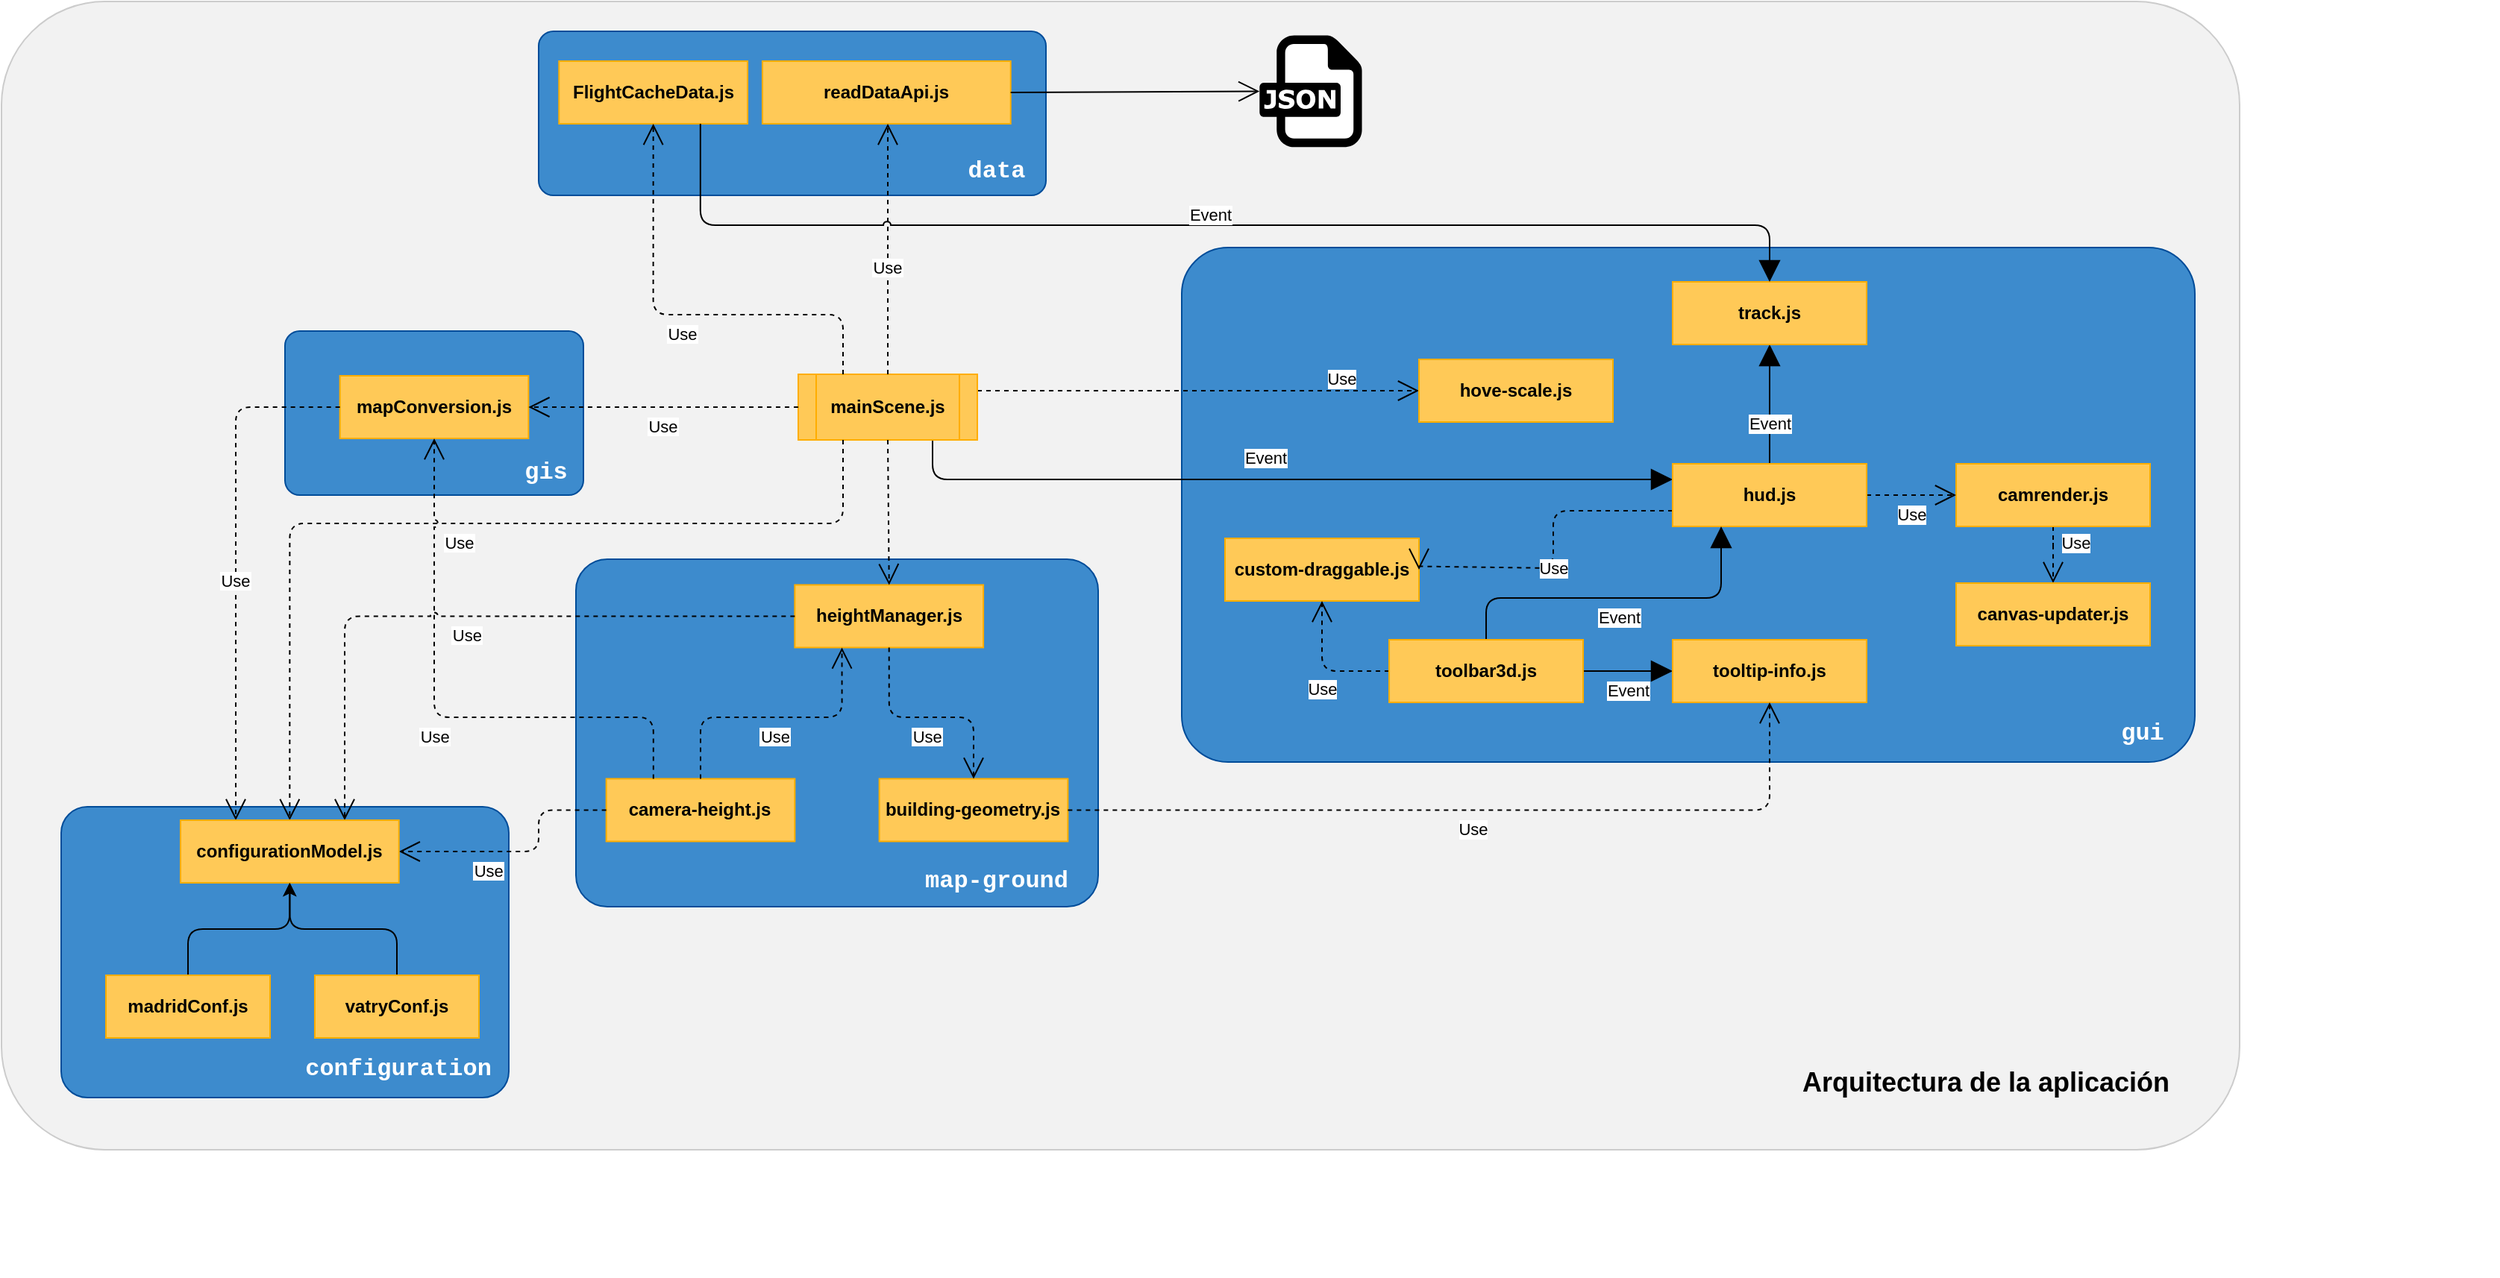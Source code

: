 <mxfile version="21.4.0" type="github">
  <diagram name="Página-1" id="MT6m2zrHwECblgyKmkDN">
    <mxGraphModel dx="2022" dy="772" grid="1" gridSize="10" guides="1" tooltips="1" connect="1" arrows="1" fold="1" page="1" pageScale="1" pageWidth="827" pageHeight="1169" math="0" shadow="0">
      <root>
        <mxCell id="0" />
        <mxCell id="1" parent="0" />
        <mxCell id="cEreoVwPH2V9dTDcCDwE-87" value="" style="group;fontFamily=Helvetica;fontSize=11;fontColor=default;" parent="1" vertex="1" connectable="0">
          <mxGeometry x="-180" y="210" width="1500" height="770" as="geometry" />
        </mxCell>
        <mxCell id="cEreoVwPH2V9dTDcCDwE-88" value="" style="rounded=1;whiteSpace=wrap;html=1;arcSize=9;strokeColor=#cccccc;fillColor=#F2F2F2;fontFamily=Helvetica;fontSize=11;fontColor=default;" parent="cEreoVwPH2V9dTDcCDwE-87" vertex="1">
          <mxGeometry width="1500" height="770" as="geometry" />
        </mxCell>
        <mxCell id="cEreoVwPH2V9dTDcCDwE-89" value="&lt;font&gt;&lt;span style=&quot;font-size: 18px&quot;&gt;Arquitectura de la aplicación&lt;/span&gt;&lt;/font&gt;" style="text;html=1;strokeColor=none;fillColor=none;align=center;verticalAlign=middle;whiteSpace=wrap;rounded=0;fontStyle=1;fontSize=11;fontColor=default;fontFamily=Helvetica;" parent="cEreoVwPH2V9dTDcCDwE-87" vertex="1">
          <mxGeometry x="987.258" y="702.059" width="686.066" height="45.294" as="geometry" />
        </mxCell>
        <mxCell id="cEreoVwPH2V9dTDcCDwE-92" value="" style="dashed=0;outlineConnect=0;html=1;align=center;labelPosition=center;verticalLabelPosition=bottom;verticalAlign=top;shape=mxgraph.weblogos.json;fontFamily=Helvetica;fontSize=11;fontColor=default;" parent="cEreoVwPH2V9dTDcCDwE-87" vertex="1">
          <mxGeometry x="843.137" y="22.804" width="68.627" height="74.828" as="geometry" />
        </mxCell>
        <mxCell id="cEreoVwPH2V9dTDcCDwE-19" value="" style="rounded=1;whiteSpace=wrap;html=1;fillColor=#3D8BCD;arcSize=9;strokeColor=#004C99;" parent="1" vertex="1">
          <mxGeometry x="-140" y="750" width="300" height="195.0" as="geometry" />
        </mxCell>
        <mxCell id="cEreoVwPH2V9dTDcCDwE-48" value="" style="group" parent="1" vertex="1" connectable="0">
          <mxGeometry x="611" y="375" width="679" height="690" as="geometry" />
        </mxCell>
        <mxCell id="cEreoVwPH2V9dTDcCDwE-49" value="" style="rounded=1;whiteSpace=wrap;html=1;fillColor=#3D8BCD;arcSize=9;strokeColor=#004C99;" parent="cEreoVwPH2V9dTDcCDwE-48" vertex="1">
          <mxGeometry width="679" height="345" as="geometry" />
        </mxCell>
        <mxCell id="cEreoVwPH2V9dTDcCDwE-50" value="&lt;font color=&quot;#ffffff&quot;&gt;&lt;span style=&quot;font-size: 16px;&quot;&gt;gui&lt;/span&gt;&lt;/font&gt;" style="text;html=1;strokeColor=none;fillColor=none;align=center;verticalAlign=middle;whiteSpace=wrap;rounded=0;fontStyle=1;fontSize=14;fontFamily=Courier New;" parent="cEreoVwPH2V9dTDcCDwE-48" vertex="1">
          <mxGeometry x="506.12" y="295.002" width="275.504" height="62.727" as="geometry" />
        </mxCell>
        <mxCell id="cEreoVwPH2V9dTDcCDwE-4" value="" style="group" parent="1" vertex="1" connectable="0">
          <mxGeometry x="180" y="230" width="340" height="220" as="geometry" />
        </mxCell>
        <mxCell id="cEreoVwPH2V9dTDcCDwE-5" value="" style="rounded=1;whiteSpace=wrap;html=1;fillColor=#3D8BCD;arcSize=9;strokeColor=#004C99;" parent="cEreoVwPH2V9dTDcCDwE-4" vertex="1">
          <mxGeometry width="340" height="110" as="geometry" />
        </mxCell>
        <mxCell id="cEreoVwPH2V9dTDcCDwE-6" value="&lt;font color=&quot;#ffffff&quot;&gt;&lt;span style=&quot;font-size: 16px;&quot;&gt;data&lt;/span&gt;&lt;/font&gt;" style="text;html=1;strokeColor=none;fillColor=none;align=center;verticalAlign=middle;whiteSpace=wrap;rounded=0;fontStyle=1;fontSize=14;fontFamily=Courier New;" parent="cEreoVwPH2V9dTDcCDwE-4" vertex="1">
          <mxGeometry x="273.004" y="84" width="68.241" height="20" as="geometry" />
        </mxCell>
        <mxCell id="cEreoVwPH2V9dTDcCDwE-7" value="FlightCacheData.js" style="whiteSpace=wrap;html=1;align=center;fillColor=#FFC957;strokeColor=#FFAD00;fontStyle=1" parent="cEreoVwPH2V9dTDcCDwE-4" vertex="1">
          <mxGeometry x="13.65" y="20" width="126.35" height="42" as="geometry" />
        </mxCell>
        <mxCell id="cEreoVwPH2V9dTDcCDwE-12" value="readDataApi.js" style="whiteSpace=wrap;html=1;align=center;fillColor=#FFC957;strokeColor=#FFAD00;fontStyle=1" parent="cEreoVwPH2V9dTDcCDwE-4" vertex="1">
          <mxGeometry x="150" y="20" width="166.35" height="42" as="geometry" />
        </mxCell>
        <mxCell id="cEreoVwPH2V9dTDcCDwE-70" value="Event" style="edgeStyle=orthogonalEdgeStyle;shape=connector;rounded=1;orthogonalLoop=1;jettySize=auto;elbow=vertical;html=1;exitX=0.75;exitY=1;exitDx=0;exitDy=0;entryX=0;entryY=0.25;entryDx=0;entryDy=0;labelBackgroundColor=default;strokeColor=default;fontFamily=Helvetica;fontSize=11;fontColor=default;endArrow=block;endSize=12;verticalAlign=top;jumpStyle=arc;jumpSize=5;" parent="1" source="cEreoVwPH2V9dTDcCDwE-2" target="cEreoVwPH2V9dTDcCDwE-60" edge="1">
          <mxGeometry x="-0.045" y="28" relative="1" as="geometry">
            <Array as="points">
              <mxPoint x="444" y="531" />
            </Array>
            <mxPoint as="offset" />
          </mxGeometry>
        </mxCell>
        <mxCell id="cEreoVwPH2V9dTDcCDwE-79" value="Use" style="edgeStyle=orthogonalEdgeStyle;shape=connector;rounded=1;jumpStyle=arc;jumpSize=5;orthogonalLoop=1;jettySize=auto;html=1;exitX=1;exitY=0.25;exitDx=0;exitDy=0;entryX=0;entryY=0.5;entryDx=0;entryDy=0;shadow=0;dashed=1;labelBackgroundColor=default;labelBorderColor=none;strokeColor=default;fontFamily=Helvetica;fontSize=11;fontColor=default;endArrow=open;endSize=12;verticalAlign=top;" parent="1" source="cEreoVwPH2V9dTDcCDwE-2" target="cEreoVwPH2V9dTDcCDwE-59" edge="1">
          <mxGeometry x="0.646" y="21" relative="1" as="geometry">
            <mxPoint as="offset" />
          </mxGeometry>
        </mxCell>
        <UserObject label="mainScene.js" link="gross_discount" id="cEreoVwPH2V9dTDcCDwE-2">
          <mxCell style="shape=process;whiteSpace=wrap;html=1;backgroundOutline=1;fillColor=#FFC957;strokeColor=#FFAD00;fontStyle=1" parent="1" vertex="1">
            <mxGeometry x="354" y="460" width="120" height="44" as="geometry" />
          </mxCell>
        </UserObject>
        <mxCell id="cEreoVwPH2V9dTDcCDwE-14" value="Use" style="endArrow=open;endSize=12;dashed=1;rounded=1;entryX=0.5;entryY=1;entryDx=0;entryDy=0;exitX=0.5;exitY=0;exitDx=0;exitDy=0;edgeStyle=orthogonalEdgeStyle;jumpStyle=arc;jumpSize=5;fontStyle=0;fontSize=11;labelBackgroundColor=default;labelBorderColor=none;shadow=0;verticalAlign=top;horizontal=1;" parent="1" source="cEreoVwPH2V9dTDcCDwE-2" target="cEreoVwPH2V9dTDcCDwE-12" edge="1">
          <mxGeometry width="160" relative="1" as="geometry">
            <mxPoint x="330" y="480" as="sourcePoint" />
            <mxPoint x="490" y="480" as="targetPoint" />
            <Array as="points">
              <mxPoint x="414" y="292" />
            </Array>
          </mxGeometry>
        </mxCell>
        <mxCell id="cEreoVwPH2V9dTDcCDwE-17" value="Use" style="endArrow=open;endSize=12;dashed=1;rounded=1;entryX=0.5;entryY=1;entryDx=0;entryDy=0;exitX=0.25;exitY=0;exitDx=0;exitDy=0;edgeStyle=orthogonalEdgeStyle;jumpStyle=arc;jumpSize=5;fontStyle=0;fontSize=11;labelBackgroundColor=default;labelBorderColor=none;shadow=0;verticalAlign=top;horizontal=1;" parent="1" source="cEreoVwPH2V9dTDcCDwE-2" target="cEreoVwPH2V9dTDcCDwE-7" edge="1">
          <mxGeometry width="160" relative="1" as="geometry">
            <mxPoint x="394" y="470" as="sourcePoint" />
            <mxPoint x="393" y="202" as="targetPoint" />
            <Array as="points">
              <mxPoint x="384" y="420" />
              <mxPoint x="257" y="420" />
            </Array>
          </mxGeometry>
        </mxCell>
        <mxCell id="cEreoVwPH2V9dTDcCDwE-26" value="Use" style="endArrow=open;endSize=12;dashed=1;rounded=1;exitX=0.25;exitY=1;exitDx=0;exitDy=0;edgeStyle=orthogonalEdgeStyle;jumpStyle=arc;jumpSize=5;fontStyle=0;fontSize=11;labelBackgroundColor=default;labelBorderColor=none;shadow=0;verticalAlign=top;horizontal=1;entryX=0.5;entryY=0;entryDx=0;entryDy=0;" parent="1" source="cEreoVwPH2V9dTDcCDwE-2" target="cEreoVwPH2V9dTDcCDwE-21" edge="1">
          <mxGeometry width="160" relative="1" as="geometry">
            <mxPoint x="394" y="470" as="sourcePoint" />
            <mxPoint x="393" y="202" as="targetPoint" />
            <Array as="points">
              <mxPoint x="384" y="560" />
              <mxPoint x="13" y="560" />
            </Array>
          </mxGeometry>
        </mxCell>
        <mxCell id="cEreoVwPH2V9dTDcCDwE-27" value="" style="group" parent="1" vertex="1" connectable="0">
          <mxGeometry x="10" y="431" width="200" height="220" as="geometry" />
        </mxCell>
        <mxCell id="cEreoVwPH2V9dTDcCDwE-28" value="" style="rounded=1;whiteSpace=wrap;html=1;fillColor=#3D8BCD;arcSize=9;strokeColor=#004C99;" parent="cEreoVwPH2V9dTDcCDwE-27" vertex="1">
          <mxGeometry width="200" height="110" as="geometry" />
        </mxCell>
        <mxCell id="cEreoVwPH2V9dTDcCDwE-29" value="&lt;font color=&quot;#ffffff&quot;&gt;&lt;span style=&quot;font-size: 16px;&quot;&gt;gis&lt;/span&gt;&lt;/font&gt;" style="text;html=1;strokeColor=none;fillColor=none;align=center;verticalAlign=middle;whiteSpace=wrap;rounded=0;fontStyle=1;fontSize=14;fontFamily=Courier New;" parent="cEreoVwPH2V9dTDcCDwE-27" vertex="1">
          <mxGeometry x="155.297" y="85" width="40.142" height="20" as="geometry" />
        </mxCell>
        <mxCell id="cEreoVwPH2V9dTDcCDwE-30" value="mapConversion.js" style="whiteSpace=wrap;html=1;align=center;fillColor=#FFC957;strokeColor=#FFAD00;fontStyle=1" parent="cEreoVwPH2V9dTDcCDwE-27" vertex="1">
          <mxGeometry x="36.83" y="30" width="126.35" height="42" as="geometry" />
        </mxCell>
        <mxCell id="cEreoVwPH2V9dTDcCDwE-32" value="Use" style="endArrow=open;endSize=12;dashed=1;rounded=1;exitX=0;exitY=0.5;exitDx=0;exitDy=0;edgeStyle=orthogonalEdgeStyle;jumpStyle=arc;jumpSize=5;fontStyle=0;fontSize=11;labelBackgroundColor=default;labelBorderColor=none;shadow=0;verticalAlign=top;horizontal=1;" parent="1" source="cEreoVwPH2V9dTDcCDwE-2" target="cEreoVwPH2V9dTDcCDwE-30" edge="1">
          <mxGeometry width="160" relative="1" as="geometry">
            <mxPoint x="364" y="470" as="sourcePoint" />
            <mxPoint x="237" y="202" as="targetPoint" />
          </mxGeometry>
        </mxCell>
        <mxCell id="cEreoVwPH2V9dTDcCDwE-33" value="" style="group" parent="1" vertex="1" connectable="0">
          <mxGeometry x="205" y="584" width="350" height="466" as="geometry" />
        </mxCell>
        <mxCell id="cEreoVwPH2V9dTDcCDwE-34" value="" style="rounded=1;whiteSpace=wrap;html=1;fillColor=#3D8BCD;arcSize=9;strokeColor=#004C99;" parent="cEreoVwPH2V9dTDcCDwE-33" vertex="1">
          <mxGeometry width="350" height="233" as="geometry" />
        </mxCell>
        <mxCell id="cEreoVwPH2V9dTDcCDwE-35" value="&lt;font color=&quot;#ffffff&quot;&gt;&lt;span style=&quot;font-size: 16px;&quot;&gt;map-ground&lt;/span&gt;&lt;/font&gt;" style="text;html=1;strokeColor=none;fillColor=none;align=center;verticalAlign=middle;whiteSpace=wrap;rounded=0;fontStyle=1;fontSize=14;fontFamily=Courier New;" parent="cEreoVwPH2V9dTDcCDwE-33" vertex="1">
          <mxGeometry x="211.0" y="195.224" width="142.012" height="42.364" as="geometry" />
        </mxCell>
        <mxCell id="cEreoVwPH2V9dTDcCDwE-37" value="camera-height.js" style="whiteSpace=wrap;html=1;align=center;fillColor=#FFC957;strokeColor=#FFAD00;fontStyle=1" parent="cEreoVwPH2V9dTDcCDwE-33" vertex="1">
          <mxGeometry x="20.33" y="147.22" width="126.35" height="42" as="geometry" />
        </mxCell>
        <mxCell id="cEreoVwPH2V9dTDcCDwE-38" value="heightManager.js" style="whiteSpace=wrap;html=1;align=center;fillColor=#FFC957;strokeColor=#FFAD00;fontStyle=1" parent="cEreoVwPH2V9dTDcCDwE-33" vertex="1">
          <mxGeometry x="146.68" y="17.22" width="126.35" height="42" as="geometry" />
        </mxCell>
        <mxCell id="cEreoVwPH2V9dTDcCDwE-36" value="building-geometry.js" style="whiteSpace=wrap;html=1;align=center;fillColor=#FFC957;strokeColor=#FFAD00;fontStyle=1" parent="cEreoVwPH2V9dTDcCDwE-33" vertex="1">
          <mxGeometry x="203.33" y="147.22" width="126.35" height="42" as="geometry" />
        </mxCell>
        <mxCell id="cEreoVwPH2V9dTDcCDwE-39" value="Use" style="endArrow=open;endSize=12;dashed=1;rounded=1;exitX=0.5;exitY=1;exitDx=0;exitDy=0;edgeStyle=orthogonalEdgeStyle;entryX=0.5;entryY=0;entryDx=0;entryDy=0;jumpStyle=arc;jumpSize=5;fontStyle=0;fontSize=11;labelBackgroundColor=default;labelBorderColor=none;shadow=0;verticalAlign=top;horizontal=1;" parent="cEreoVwPH2V9dTDcCDwE-33" source="cEreoVwPH2V9dTDcCDwE-38" target="cEreoVwPH2V9dTDcCDwE-36" edge="1">
          <mxGeometry width="160" relative="1" as="geometry">
            <mxPoint x="-136.67" y="80.3" as="sourcePoint" />
            <mxPoint x="-317.67" y="80.3" as="targetPoint" />
            <Array as="points">
              <mxPoint x="210" y="106" />
              <mxPoint x="266" y="106" />
            </Array>
          </mxGeometry>
        </mxCell>
        <mxCell id="cEreoVwPH2V9dTDcCDwE-41" value="Use" style="endArrow=open;endSize=12;dashed=1;rounded=1;exitX=0.5;exitY=0;exitDx=0;exitDy=0;edgeStyle=orthogonalEdgeStyle;entryX=0.25;entryY=1;entryDx=0;entryDy=0;jumpStyle=arc;jumpSize=5;fontStyle=0;fontSize=11;labelBackgroundColor=default;labelBorderColor=none;shadow=0;verticalAlign=top;horizontal=1;" parent="cEreoVwPH2V9dTDcCDwE-33" source="cEreoVwPH2V9dTDcCDwE-37" target="cEreoVwPH2V9dTDcCDwE-38" edge="1">
          <mxGeometry width="160" relative="1" as="geometry">
            <mxPoint x="240.33" y="69.22" as="sourcePoint" />
            <mxPoint x="240.33" y="124.22" as="targetPoint" />
            <Array as="points">
              <mxPoint x="84" y="106" />
              <mxPoint x="178" y="106" />
            </Array>
          </mxGeometry>
        </mxCell>
        <mxCell id="cEreoVwPH2V9dTDcCDwE-42" value="Use" style="endArrow=open;endSize=12;dashed=1;rounded=1;edgeStyle=orthogonalEdgeStyle;exitX=0;exitY=0.5;exitDx=0;exitDy=0;jumpStyle=arc;jumpSize=5;fontStyle=0;fontSize=11;labelBackgroundColor=default;labelBorderColor=none;shadow=0;verticalAlign=top;horizontal=1;" parent="1" source="cEreoVwPH2V9dTDcCDwE-37" target="cEreoVwPH2V9dTDcCDwE-21" edge="1">
          <mxGeometry x="0.28" width="160" relative="1" as="geometry">
            <mxPoint x="850" y="660" as="sourcePoint" />
            <mxPoint x="1116" y="616" as="targetPoint" />
            <Array as="points">
              <mxPoint x="180" y="752" />
              <mxPoint x="180" y="780" />
            </Array>
            <mxPoint as="offset" />
          </mxGeometry>
        </mxCell>
        <mxCell id="cEreoVwPH2V9dTDcCDwE-43" value="Use" style="endArrow=open;endSize=12;dashed=1;rounded=1;edgeStyle=orthogonalEdgeStyle;entryX=0.5;entryY=1;entryDx=0;entryDy=0;exitX=0.25;exitY=0;exitDx=0;exitDy=0;jumpStyle=arc;jumpSize=5;fontStyle=0;fontSize=11;labelBackgroundColor=default;labelBorderColor=none;shadow=0;verticalAlign=top;horizontal=1;" parent="1" source="cEreoVwPH2V9dTDcCDwE-37" target="cEreoVwPH2V9dTDcCDwE-30" edge="1">
          <mxGeometry width="160" relative="1" as="geometry">
            <mxPoint x="869" y="770" as="sourcePoint" />
            <mxPoint x="665" y="237" as="targetPoint" />
            <Array as="points">
              <mxPoint x="257" y="690" />
              <mxPoint x="110" y="690" />
            </Array>
          </mxGeometry>
        </mxCell>
        <mxCell id="cEreoVwPH2V9dTDcCDwE-45" value="Use" style="endArrow=open;endSize=12;dashed=1;rounded=1;edgeStyle=orthogonalEdgeStyle;entryX=0.75;entryY=0;entryDx=0;entryDy=0;exitX=0;exitY=0.5;exitDx=0;exitDy=0;jumpStyle=arc;jumpSize=5;fontStyle=0;fontSize=11;labelBackgroundColor=default;labelBorderColor=none;shadow=0;verticalAlign=top;horizontal=1;" parent="1" source="cEreoVwPH2V9dTDcCDwE-38" target="cEreoVwPH2V9dTDcCDwE-21" edge="1">
          <mxGeometry width="160" relative="1" as="geometry">
            <mxPoint x="422" y="757" as="sourcePoint" />
            <mxPoint x="655" y="237" as="targetPoint" />
            <Array as="points">
              <mxPoint x="50" y="622" />
              <mxPoint x="50" y="759" />
            </Array>
          </mxGeometry>
        </mxCell>
        <mxCell id="cEreoVwPH2V9dTDcCDwE-46" value="Use" style="edgeStyle=orthogonalEdgeStyle;shape=connector;rounded=1;orthogonalLoop=1;jettySize=auto;exitX=0;exitY=0.5;exitDx=0;exitDy=0;entryX=0.25;entryY=0;entryDx=0;entryDy=0;dashed=1;labelBackgroundColor=default;strokeColor=default;fontFamily=Helvetica;fontSize=11;fontColor=default;endArrow=open;endSize=12;jumpStyle=arc;jumpSize=5;fontStyle=0;labelBorderColor=none;shadow=0;verticalAlign=top;horizontal=1;" parent="1" source="cEreoVwPH2V9dTDcCDwE-30" target="cEreoVwPH2V9dTDcCDwE-21" edge="1">
          <mxGeometry relative="1" as="geometry">
            <Array as="points">
              <mxPoint x="-23" y="482" />
              <mxPoint x="-23" y="759" />
            </Array>
          </mxGeometry>
        </mxCell>
        <mxCell id="cEreoVwPH2V9dTDcCDwE-47" value="" style="edgeStyle=orthogonalEdgeStyle;shape=connector;rounded=1;orthogonalLoop=1;jettySize=auto;exitX=0.5;exitY=1;exitDx=0;exitDy=0;dashed=1;labelBackgroundColor=default;strokeColor=default;fontFamily=Helvetica;fontSize=11;fontColor=default;endArrow=open;endSize=12;fontStyle=0;labelBorderColor=none;shadow=0;verticalAlign=top;horizontal=1;jumpStyle=arc;jumpSize=5;" parent="1" source="cEreoVwPH2V9dTDcCDwE-2" target="cEreoVwPH2V9dTDcCDwE-38" edge="1">
          <mxGeometry relative="1" as="geometry" />
        </mxCell>
        <mxCell id="cEreoVwPH2V9dTDcCDwE-75" value="Use" style="edgeStyle=orthogonalEdgeStyle;shape=connector;rounded=1;jumpStyle=arc;jumpSize=5;orthogonalLoop=1;jettySize=auto;html=1;exitX=0.5;exitY=1;exitDx=0;exitDy=0;shadow=0;dashed=1;labelBackgroundColor=default;labelBorderColor=none;strokeColor=default;fontFamily=Helvetica;fontSize=11;fontColor=default;endArrow=open;endSize=12;verticalAlign=top;" parent="1" source="cEreoVwPH2V9dTDcCDwE-56" target="cEreoVwPH2V9dTDcCDwE-57" edge="1">
          <mxGeometry x="-1" y="15" relative="1" as="geometry">
            <mxPoint y="-2" as="offset" />
          </mxGeometry>
        </mxCell>
        <mxCell id="cEreoVwPH2V9dTDcCDwE-56" value="camrender.js" style="whiteSpace=wrap;html=1;align=center;fillColor=#FFC957;strokeColor=#FFAD00;fontStyle=1" parent="1" vertex="1">
          <mxGeometry x="1130" y="520" width="130" height="42" as="geometry" />
        </mxCell>
        <mxCell id="cEreoVwPH2V9dTDcCDwE-57" value="canvas-updater.js" style="whiteSpace=wrap;html=1;align=center;fillColor=#FFC957;strokeColor=#FFAD00;fontStyle=1" parent="1" vertex="1">
          <mxGeometry x="1130" y="600" width="130" height="42" as="geometry" />
        </mxCell>
        <mxCell id="cEreoVwPH2V9dTDcCDwE-58" value="custom-draggable.js" style="whiteSpace=wrap;html=1;align=center;fillColor=#FFC957;strokeColor=#FFAD00;fontStyle=1" parent="1" vertex="1">
          <mxGeometry x="640" y="570" width="130" height="42" as="geometry" />
        </mxCell>
        <mxCell id="cEreoVwPH2V9dTDcCDwE-59" value="hove-scale.js" style="whiteSpace=wrap;html=1;align=center;fillColor=#FFC957;strokeColor=#FFAD00;fontStyle=1" parent="1" vertex="1">
          <mxGeometry x="770" y="450" width="130" height="42" as="geometry" />
        </mxCell>
        <mxCell id="cEreoVwPH2V9dTDcCDwE-71" value="Event" style="edgeStyle=orthogonalEdgeStyle;shape=connector;rounded=1;orthogonalLoop=1;jettySize=auto;html=1;exitX=0.5;exitY=0;exitDx=0;exitDy=0;labelBackgroundColor=default;strokeColor=default;fontFamily=Helvetica;fontSize=11;fontColor=default;endArrow=block;endSize=12;elbow=vertical;verticalAlign=top;jumpStyle=arc;jumpSize=5;" parent="1" source="cEreoVwPH2V9dTDcCDwE-60" target="cEreoVwPH2V9dTDcCDwE-64" edge="1">
          <mxGeometry relative="1" as="geometry">
            <mxPoint as="offset" />
          </mxGeometry>
        </mxCell>
        <mxCell id="cEreoVwPH2V9dTDcCDwE-76" value="Use" style="edgeStyle=orthogonalEdgeStyle;shape=connector;rounded=1;jumpStyle=arc;jumpSize=5;orthogonalLoop=1;jettySize=auto;html=1;exitX=1;exitY=0.5;exitDx=0;exitDy=0;entryX=0;entryY=0.5;entryDx=0;entryDy=0;shadow=0;dashed=1;labelBackgroundColor=default;labelBorderColor=none;strokeColor=default;fontFamily=Helvetica;fontSize=11;fontColor=default;endArrow=open;endSize=12;verticalAlign=top;" parent="1" source="cEreoVwPH2V9dTDcCDwE-60" target="cEreoVwPH2V9dTDcCDwE-56" edge="1">
          <mxGeometry relative="1" as="geometry" />
        </mxCell>
        <mxCell id="cEreoVwPH2V9dTDcCDwE-82" value="Use" style="edgeStyle=orthogonalEdgeStyle;shape=connector;rounded=1;jumpStyle=arc;jumpSize=5;orthogonalLoop=1;jettySize=auto;html=1;exitX=0;exitY=0.75;exitDx=0;exitDy=0;entryX=1;entryY=0.5;entryDx=0;entryDy=0;shadow=0;dashed=1;labelBackgroundColor=default;labelBorderColor=none;strokeColor=default;fontFamily=Helvetica;fontSize=11;fontColor=default;endArrow=open;endSize=12;verticalAlign=top;" parent="1" source="cEreoVwPH2V9dTDcCDwE-60" target="cEreoVwPH2V9dTDcCDwE-58" edge="1">
          <mxGeometry relative="1" as="geometry">
            <Array as="points">
              <mxPoint x="860" y="551" />
              <mxPoint x="860" y="590" />
              <mxPoint x="770" y="590" />
            </Array>
          </mxGeometry>
        </mxCell>
        <mxCell id="cEreoVwPH2V9dTDcCDwE-60" value="hud.js" style="whiteSpace=wrap;html=1;align=center;fillColor=#FFC957;strokeColor=#FFAD00;fontStyle=1" parent="1" vertex="1">
          <mxGeometry x="940" y="520" width="130" height="42" as="geometry" />
        </mxCell>
        <mxCell id="cEreoVwPH2V9dTDcCDwE-73" value="Event" style="edgeStyle=orthogonalEdgeStyle;shape=connector;rounded=1;orthogonalLoop=1;jettySize=auto;html=1;entryX=0;entryY=0.5;entryDx=0;entryDy=0;labelBackgroundColor=default;strokeColor=default;fontFamily=Helvetica;fontSize=11;fontColor=default;endArrow=block;endSize=12;elbow=vertical;verticalAlign=top;jumpStyle=arc;jumpSize=5;" parent="1" source="cEreoVwPH2V9dTDcCDwE-61" target="cEreoVwPH2V9dTDcCDwE-63" edge="1">
          <mxGeometry relative="1" as="geometry" />
        </mxCell>
        <mxCell id="cEreoVwPH2V9dTDcCDwE-78" value="Event" style="edgeStyle=orthogonalEdgeStyle;shape=connector;rounded=1;orthogonalLoop=1;jettySize=auto;html=1;entryX=0.25;entryY=1;entryDx=0;entryDy=0;labelBackgroundColor=default;strokeColor=default;fontFamily=Helvetica;fontSize=11;fontColor=default;endArrow=block;endSize=12;elbow=vertical;exitX=0.5;exitY=0;exitDx=0;exitDy=0;verticalAlign=top;jumpStyle=arc;jumpSize=5;" parent="1" source="cEreoVwPH2V9dTDcCDwE-61" target="cEreoVwPH2V9dTDcCDwE-60" edge="1">
          <mxGeometry relative="1" as="geometry">
            <Array as="points">
              <mxPoint x="815" y="610" />
              <mxPoint x="973" y="610" />
            </Array>
          </mxGeometry>
        </mxCell>
        <mxCell id="cEreoVwPH2V9dTDcCDwE-83" value="Use" style="edgeStyle=orthogonalEdgeStyle;shape=connector;rounded=1;jumpStyle=arc;jumpSize=5;orthogonalLoop=1;jettySize=auto;html=1;exitX=0;exitY=0.5;exitDx=0;exitDy=0;entryX=0.5;entryY=1;entryDx=0;entryDy=0;shadow=0;dashed=1;labelBackgroundColor=default;labelBorderColor=none;strokeColor=default;fontFamily=Helvetica;fontSize=11;fontColor=default;endArrow=open;endSize=12;verticalAlign=top;" parent="1" source="cEreoVwPH2V9dTDcCDwE-61" target="cEreoVwPH2V9dTDcCDwE-58" edge="1">
          <mxGeometry relative="1" as="geometry" />
        </mxCell>
        <mxCell id="cEreoVwPH2V9dTDcCDwE-61" value="toolbar3d.js" style="whiteSpace=wrap;html=1;align=center;fillColor=#FFC957;strokeColor=#FFAD00;fontStyle=1" parent="1" vertex="1">
          <mxGeometry x="750" y="638" width="130" height="42" as="geometry" />
        </mxCell>
        <mxCell id="cEreoVwPH2V9dTDcCDwE-63" value="tooltip-info.js" style="whiteSpace=wrap;html=1;align=center;fillColor=#FFC957;strokeColor=#FFAD00;fontStyle=1" parent="1" vertex="1">
          <mxGeometry x="940" y="638" width="130" height="42" as="geometry" />
        </mxCell>
        <mxCell id="cEreoVwPH2V9dTDcCDwE-64" value="track.js" style="whiteSpace=wrap;html=1;align=center;fillColor=#FFC957;strokeColor=#FFAD00;fontStyle=1" parent="1" vertex="1">
          <mxGeometry x="940" y="398" width="130" height="42" as="geometry" />
        </mxCell>
        <mxCell id="cEreoVwPH2V9dTDcCDwE-77" value="Use" style="edgeStyle=orthogonalEdgeStyle;shape=connector;rounded=1;jumpStyle=arc;jumpSize=5;orthogonalLoop=1;jettySize=auto;html=1;exitX=1;exitY=0.5;exitDx=0;exitDy=0;entryX=0.5;entryY=1;entryDx=0;entryDy=0;shadow=0;dashed=1;labelBackgroundColor=default;labelBorderColor=none;strokeColor=default;fontFamily=Helvetica;fontSize=11;fontColor=default;endArrow=open;endSize=12;verticalAlign=top;" parent="1" source="cEreoVwPH2V9dTDcCDwE-36" target="cEreoVwPH2V9dTDcCDwE-63" edge="1">
          <mxGeometry relative="1" as="geometry">
            <Array as="points">
              <mxPoint x="1005" y="752" />
            </Array>
          </mxGeometry>
        </mxCell>
        <mxCell id="cEreoVwPH2V9dTDcCDwE-81" value="Event" style="edgeStyle=orthogonalEdgeStyle;shape=connector;rounded=1;orthogonalLoop=1;jettySize=auto;html=1;exitX=0.75;exitY=1;exitDx=0;exitDy=0;labelBackgroundColor=default;strokeColor=default;fontFamily=Helvetica;fontSize=11;fontColor=default;endArrow=block;endSize=12;elbow=vertical;verticalAlign=top;jumpStyle=arc;jumpSize=5;entryX=0.5;entryY=0;entryDx=0;entryDy=0;" parent="1" source="cEreoVwPH2V9dTDcCDwE-7" target="cEreoVwPH2V9dTDcCDwE-64" edge="1">
          <mxGeometry x="-0.004" y="20" relative="1" as="geometry">
            <Array as="points">
              <mxPoint x="288" y="360" />
              <mxPoint x="1005" y="360" />
            </Array>
            <mxPoint as="offset" />
          </mxGeometry>
        </mxCell>
        <mxCell id="cEreoVwPH2V9dTDcCDwE-20" value="&lt;font color=&quot;#ffffff&quot;&gt;&lt;span style=&quot;font-size: 16px;&quot;&gt;configuration&lt;/span&gt;&lt;/font&gt;" style="text;html=1;strokeColor=none;fillColor=none;align=center;verticalAlign=middle;whiteSpace=wrap;rounded=0;fontStyle=1;fontSize=14;fontFamily=Courier New;" parent="1" vertex="1">
          <mxGeometry x="56.254" y="908.764" width="60.213" height="35.455" as="geometry" />
        </mxCell>
        <mxCell id="cEreoVwPH2V9dTDcCDwE-21" value="configurationModel.js" style="whiteSpace=wrap;html=1;align=center;fillColor=#FFC957;strokeColor=#FFAD00;fontStyle=1" parent="1" vertex="1">
          <mxGeometry x="-60" y="759" width="146.35" height="42" as="geometry" />
        </mxCell>
        <mxCell id="cEreoVwPH2V9dTDcCDwE-24" value="" style="rounded=1;orthogonalLoop=1;jettySize=auto;entryX=0.5;entryY=1;entryDx=0;entryDy=0;jumpStyle=arc;jumpSize=5;fontStyle=0;fontSize=11;labelBackgroundColor=default;labelBorderColor=none;shadow=0;verticalAlign=top;horizontal=1;exitX=0.5;exitY=0;exitDx=0;exitDy=0;edgeStyle=orthogonalEdgeStyle;" parent="1" source="cEreoVwPH2V9dTDcCDwE-23" target="cEreoVwPH2V9dTDcCDwE-21" edge="1">
          <mxGeometry relative="1" as="geometry" />
        </mxCell>
        <mxCell id="cEreoVwPH2V9dTDcCDwE-25" value="" style="edgeStyle=orthogonalEdgeStyle;rounded=1;orthogonalLoop=1;jettySize=auto;exitX=0.5;exitY=0;exitDx=0;exitDy=0;entryX=0.5;entryY=1;entryDx=0;entryDy=0;jumpStyle=arc;jumpSize=5;fontStyle=0;fontSize=11;labelBackgroundColor=default;labelBorderColor=none;shadow=0;verticalAlign=top;horizontal=1;" parent="1" source="cEreoVwPH2V9dTDcCDwE-22" target="cEreoVwPH2V9dTDcCDwE-21" edge="1">
          <mxGeometry relative="1" as="geometry" />
        </mxCell>
        <mxCell id="cEreoVwPH2V9dTDcCDwE-22" value="madridConf.js" style="whiteSpace=wrap;html=1;align=center;fillColor=#FFC957;strokeColor=#FFAD00;fontStyle=1" parent="1" vertex="1">
          <mxGeometry x="-110" y="863" width="110" height="42" as="geometry" />
        </mxCell>
        <mxCell id="cEreoVwPH2V9dTDcCDwE-23" value="vatryConf.js" style="whiteSpace=wrap;html=1;align=center;fillColor=#FFC957;strokeColor=#FFAD00;fontStyle=1" parent="1" vertex="1">
          <mxGeometry x="30" y="863" width="110" height="42" as="geometry" />
        </mxCell>
        <mxCell id="cEreoVwPH2V9dTDcCDwE-93" style="edgeStyle=orthogonalEdgeStyle;shape=connector;rounded=1;jumpStyle=arc;jumpSize=14;orthogonalLoop=1;jettySize=auto;html=1;exitX=1;exitY=0.5;exitDx=0;exitDy=0;shadow=0;labelBackgroundColor=default;labelBorderColor=none;strokeColor=default;fontFamily=Helvetica;fontSize=11;fontColor=default;endArrow=open;endSize=12;" parent="1" source="cEreoVwPH2V9dTDcCDwE-12" target="cEreoVwPH2V9dTDcCDwE-92" edge="1">
          <mxGeometry relative="1" as="geometry" />
        </mxCell>
      </root>
    </mxGraphModel>
  </diagram>
</mxfile>
